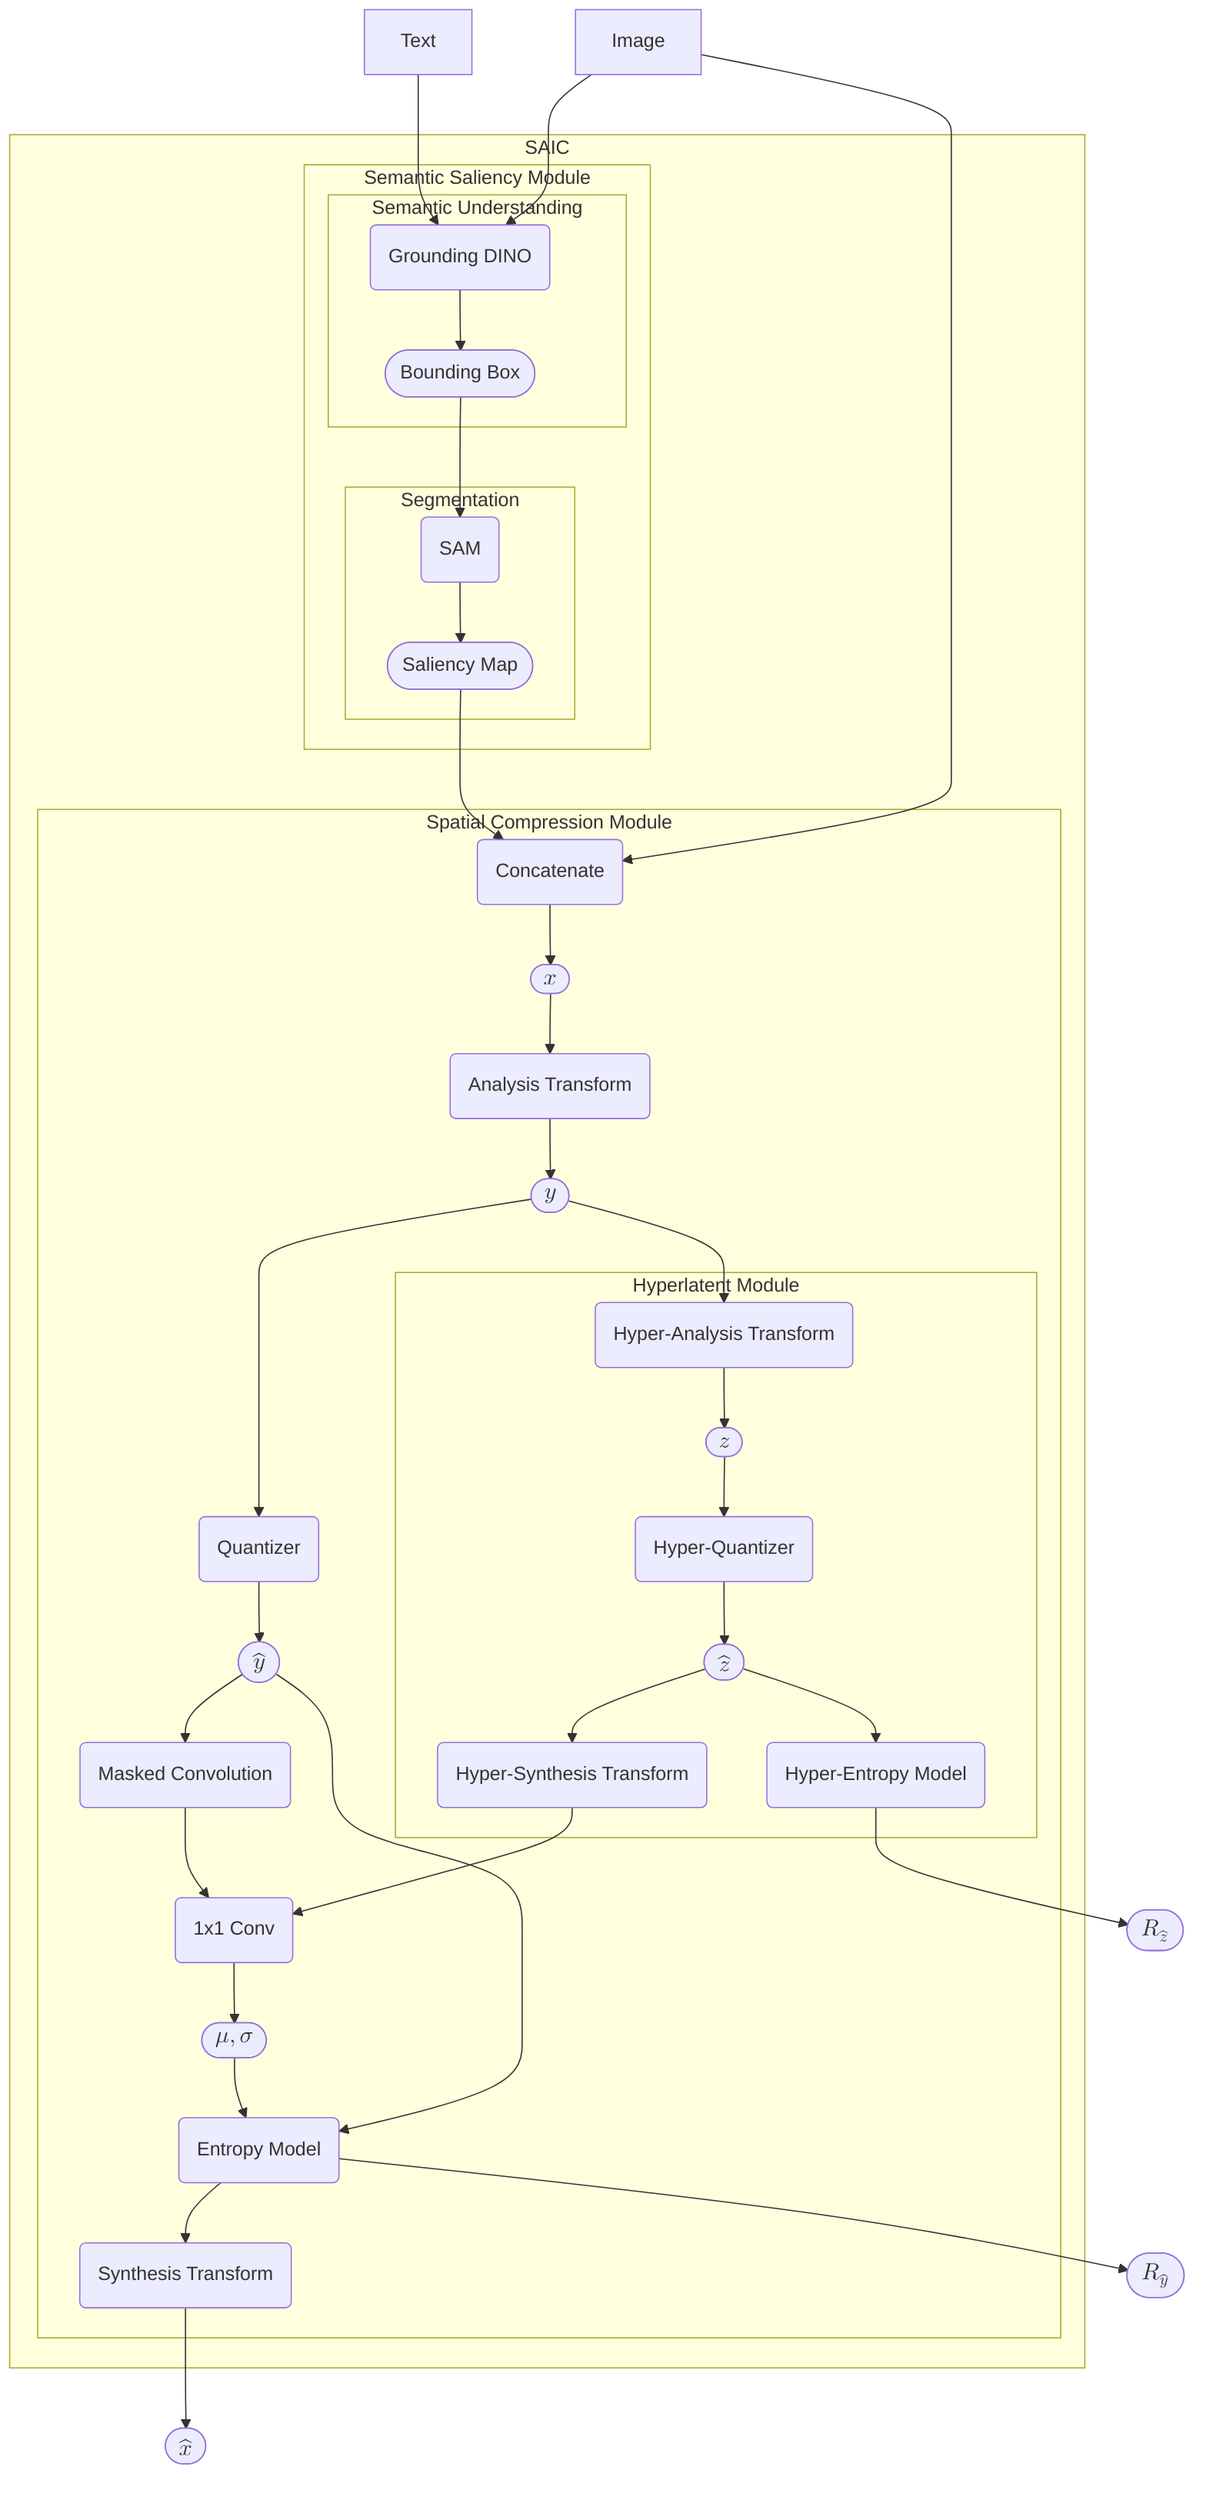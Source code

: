 graph TD
    IMG[Image]
    TXT[Text]

    subgraph "SAIC"
        subgraph "Semantic Saliency Module"
            subgraph "Semantic Understanding"
                DINO("Grounding DINO")
                BB(["Bounding Box"])
            end

            subgraph "Segmentation"
                SAM("SAM")
                M(["Saliency Map"])
            end
        end

        subgraph "Spatial Compression Module"
        X(["$$x$$"])
        Y(["$$y$$"])
        Y_HAT(["$$\hat y$$"])

        CONC("Concatenate")
        Q("Quantizer")
        GA("Analysis Transform")
        GS("Synthesis Transform")
        MC("Masked Convolution")
        CNET("1x1 Conv")

            subgraph "Hyperlatent Module"
            HA("Hyper-Analysis Transform")
            HQ("Hyper-Quantizer")
            HS("Hyper-Synthesis Transform")
            HE("Hyper-Entropy Model")

            Z(["$$z$$"])
            Z_HAT(["$$\hat z$$"])

            end

        MS(["$$\mu , \sigma$$"])
        E("Entropy Model")
        end
    end

X_HAT(["$$\hat x$$"])
RZ(["$$R_{\hat z}$$"])
RY(["$$R_{\hat y}$$"])

%% ===================
%% ===== MASKING =====
%% ===================

%% DINO creates bounding boxes from image and text, which are then segmented by SAM
IMG --> DINO;
TXT --> DINO;
DINO --> BB;
BB --> SAM;
SAM --> M;

%% =======================
%% ===== COMPRESSION =====
%% =======================

%% Image and saliency map are concatenated into a 4 channel image tensor
IMG --> CONC;
M --> CONC;
CONC --> X;

%% x is passed through the analysis transform
%% y is then quantized into y_hat
%% y_hat passes through the entropy model
%% y_hat is reconstructed into x_hat using the synthesis transform
X --> GA;
GA --> Y;
Y --> Q;
Q --> Y_HAT;

%% We also run masked convolution on y_hat 
%% And then joint convolution with synthesized z
%% to predict mu and sigma that will help our entropy model
%% (local context)
Y_HAT --> MC;
HS --> CNET;
MC --> CNET;

%% This local context model combined with the hyperprior allows for estimation
%% of pdf parameters
CNET --> MS;
Y_HAT --> E;
MS --> E;

E --> GS;
GS --> X_HAT;

E --> RY

%% ======================
%% ===== HYPERPRIOR =====
%% ======================

%% y is passed through the hyper network to find z, which is quantized to z_hat
Y --> HA;
HA --> Z
Z --> HQ;
HQ --> Z_HAT;

%% Rz is found with the hyper entropy model
Z_HAT --> HE;
HE --> RZ;

%% Synthesize z
Z_HAT --> HS;